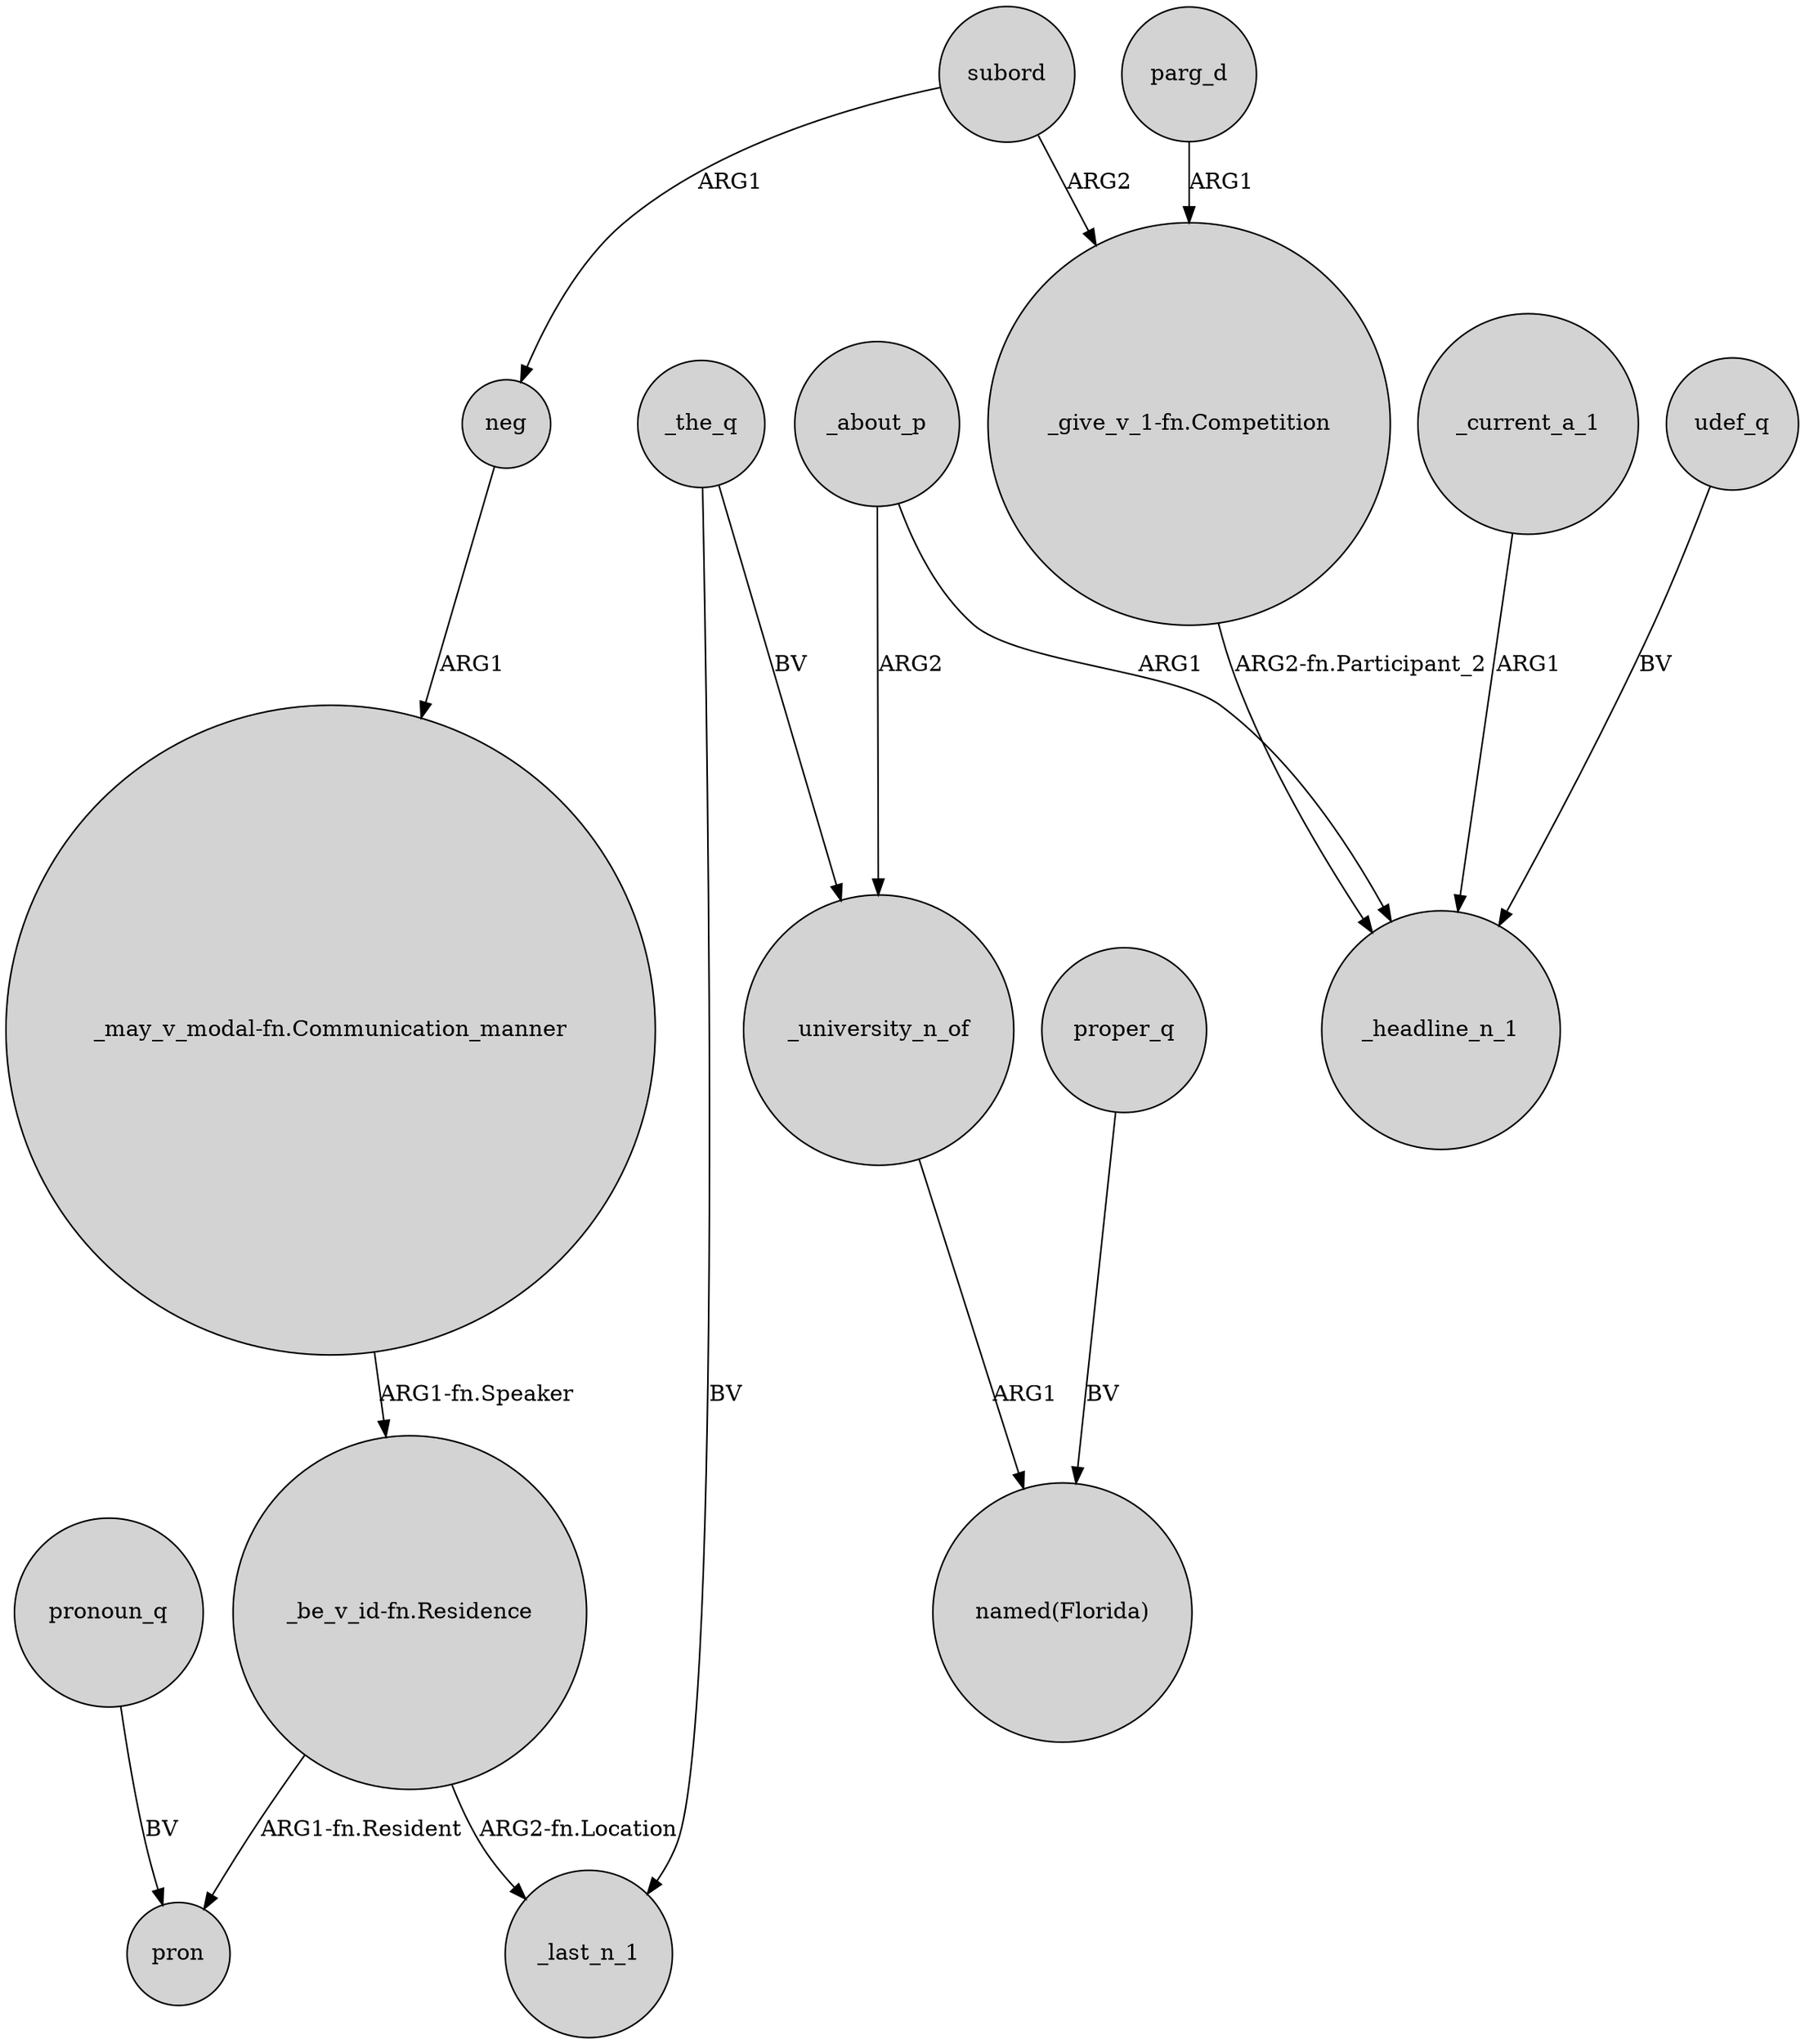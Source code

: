 digraph {
	node [shape=circle style=filled]
	"_may_v_modal-fn.Communication_manner" -> "_be_v_id-fn.Residence" [label="ARG1-fn.Speaker"]
	parg_d -> "_give_v_1-fn.Competition" [label=ARG1]
	subord -> "_give_v_1-fn.Competition" [label=ARG2]
	_the_q -> _university_n_of [label=BV]
	_about_p -> _headline_n_1 [label=ARG1]
	"_be_v_id-fn.Residence" -> pron [label="ARG1-fn.Resident"]
	_university_n_of -> "named(Florida)" [label=ARG1]
	subord -> neg [label=ARG1]
	_current_a_1 -> _headline_n_1 [label=ARG1]
	"_give_v_1-fn.Competition" -> _headline_n_1 [label="ARG2-fn.Participant_2"]
	_the_q -> _last_n_1 [label=BV]
	_about_p -> _university_n_of [label=ARG2]
	"_be_v_id-fn.Residence" -> _last_n_1 [label="ARG2-fn.Location"]
	proper_q -> "named(Florida)" [label=BV]
	neg -> "_may_v_modal-fn.Communication_manner" [label=ARG1]
	udef_q -> _headline_n_1 [label=BV]
	pronoun_q -> pron [label=BV]
}
